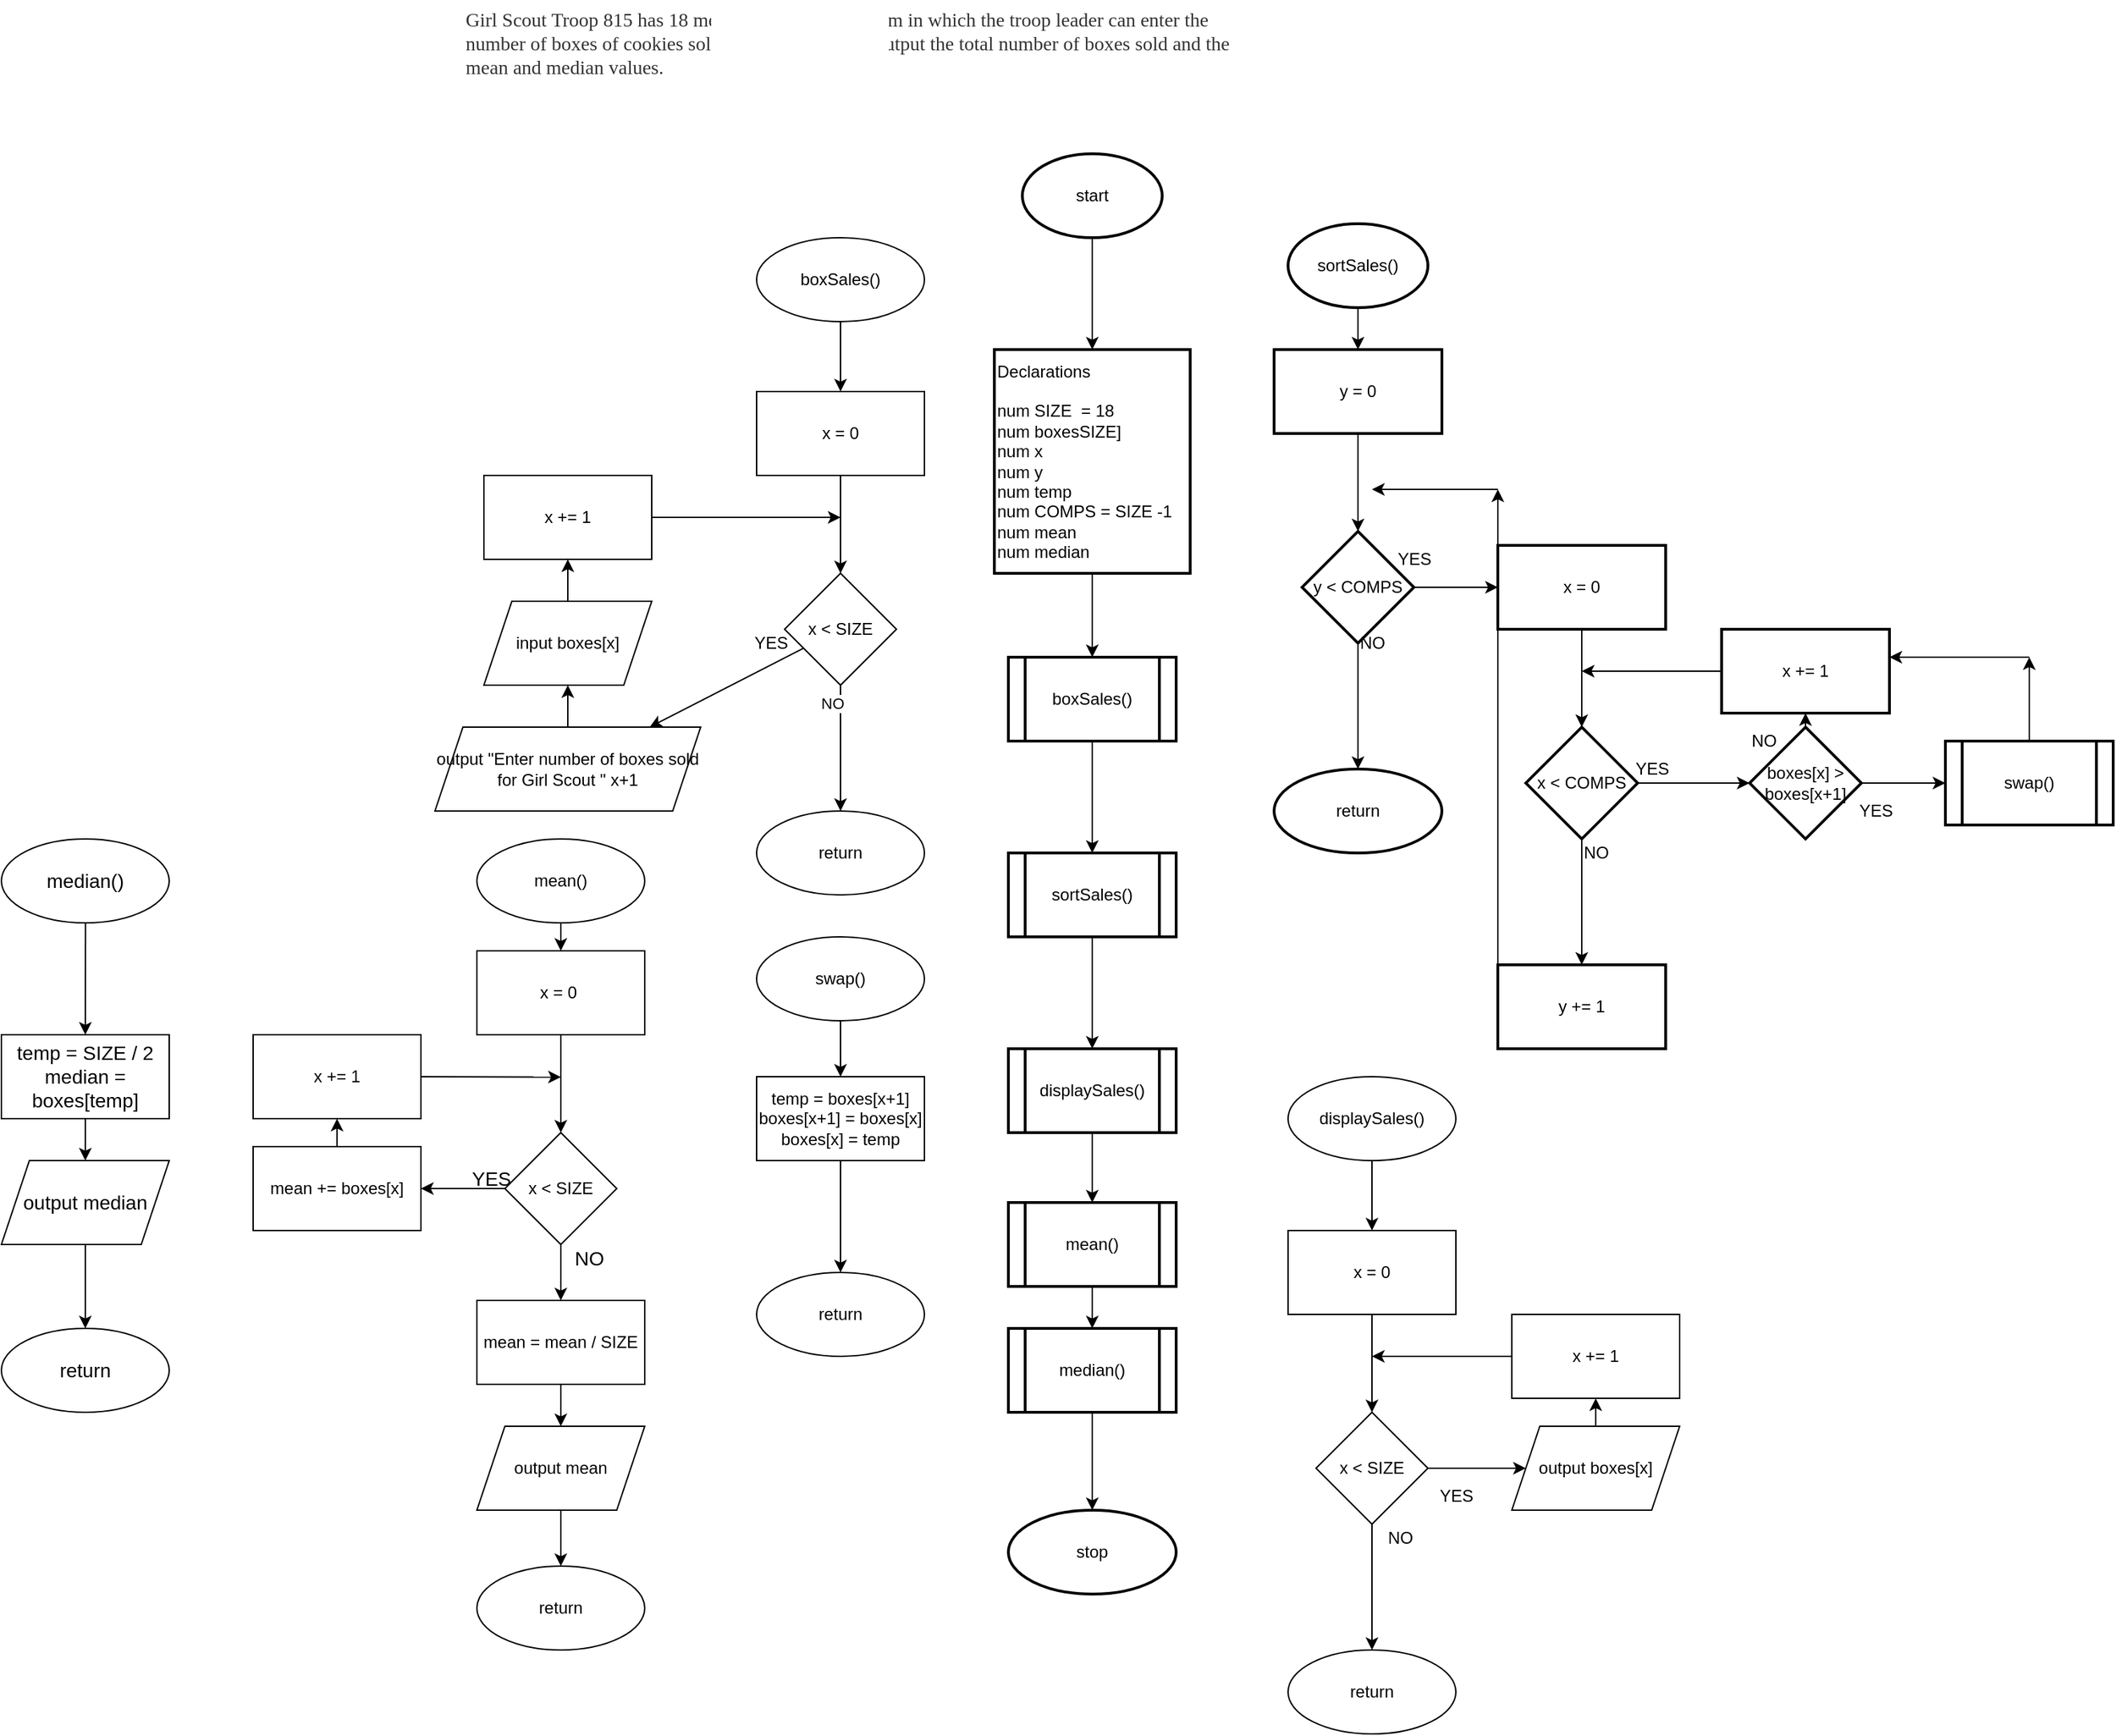 <mxfile>
    <diagram id="ND9Dwz4dW5dglDOfvsus" name="Page-1">
        <mxGraphModel dx="1641" dy="1642" grid="1" gridSize="10" guides="1" tooltips="1" connect="1" arrows="1" fold="1" page="1" pageScale="1" pageWidth="850" pageHeight="1100" math="0" shadow="0">
            <root>
                <mxCell id="0"/>
                <mxCell id="1" parent="0"/>
                <mxCell id="3" value="" style="edgeStyle=none;html=1;" edge="1" parent="1" source="4" target="6">
                    <mxGeometry relative="1" as="geometry"/>
                </mxCell>
                <mxCell id="4" value="start" style="strokeWidth=2;html=1;shape=mxgraph.flowchart.start_1;whiteSpace=wrap;" vertex="1" parent="1">
                    <mxGeometry x="240" y="20" width="100" height="60" as="geometry"/>
                </mxCell>
                <mxCell id="5" value="" style="edgeStyle=none;html=1;" edge="1" parent="1" source="6" target="8">
                    <mxGeometry relative="1" as="geometry"/>
                </mxCell>
                <mxCell id="6" value="Declarations&lt;br&gt;&lt;br&gt;num SIZE&amp;nbsp; = 18&lt;br&gt;num boxesSIZE]&lt;br&gt;num x&amp;nbsp;&lt;br&gt;num y&amp;nbsp;&lt;br&gt;num temp&lt;br&gt;num COMPS = SIZE -1&lt;br&gt;num mean&amp;nbsp;&lt;br&gt;num median" style="whiteSpace=wrap;html=1;strokeWidth=2;align=left;" vertex="1" parent="1">
                    <mxGeometry x="220" y="160" width="140" height="160" as="geometry"/>
                </mxCell>
                <mxCell id="7" value="" style="edgeStyle=none;html=1;" edge="1" parent="1" source="8" target="10">
                    <mxGeometry relative="1" as="geometry"/>
                </mxCell>
                <mxCell id="8" value="boxSales()" style="shape=process;whiteSpace=wrap;html=1;backgroundOutline=1;align=center;strokeWidth=2;" vertex="1" parent="1">
                    <mxGeometry x="230" y="380" width="120" height="60" as="geometry"/>
                </mxCell>
                <mxCell id="9" value="" style="edgeStyle=none;html=1;" edge="1" parent="1" source="10" target="12">
                    <mxGeometry relative="1" as="geometry"/>
                </mxCell>
                <mxCell id="10" value="sortSales()" style="shape=process;whiteSpace=wrap;html=1;backgroundOutline=1;align=center;strokeWidth=2;" vertex="1" parent="1">
                    <mxGeometry x="230" y="520" width="120" height="60" as="geometry"/>
                </mxCell>
                <mxCell id="105" value="" style="edgeStyle=none;html=1;fontSize=14;" edge="1" parent="1" source="12" target="104">
                    <mxGeometry relative="1" as="geometry"/>
                </mxCell>
                <mxCell id="12" value="displaySales()" style="shape=process;whiteSpace=wrap;html=1;backgroundOutline=1;align=center;strokeWidth=2;" vertex="1" parent="1">
                    <mxGeometry x="230" y="660" width="120" height="60" as="geometry"/>
                </mxCell>
                <mxCell id="13" value="stop" style="ellipse;whiteSpace=wrap;html=1;strokeWidth=2;" vertex="1" parent="1">
                    <mxGeometry x="230" y="990" width="120" height="60" as="geometry"/>
                </mxCell>
                <mxCell id="14" value="" style="edgeStyle=none;html=1;" edge="1" parent="1" source="15" target="17">
                    <mxGeometry relative="1" as="geometry"/>
                </mxCell>
                <mxCell id="15" value="boxSales()" style="ellipse;whiteSpace=wrap;html=1;" vertex="1" parent="1">
                    <mxGeometry x="50" y="80" width="120" height="60" as="geometry"/>
                </mxCell>
                <mxCell id="16" value="" style="edgeStyle=none;html=1;" edge="1" parent="1" source="17" target="21">
                    <mxGeometry relative="1" as="geometry"/>
                </mxCell>
                <mxCell id="17" value="x = 0" style="whiteSpace=wrap;html=1;" vertex="1" parent="1">
                    <mxGeometry x="50" y="190" width="120" height="60" as="geometry"/>
                </mxCell>
                <mxCell id="18" value="" style="edgeStyle=none;html=1;" edge="1" parent="1" source="21" target="22">
                    <mxGeometry relative="1" as="geometry"/>
                </mxCell>
                <mxCell id="19" value="NO" style="edgeLabel;html=1;align=center;verticalAlign=middle;resizable=0;points=[];" vertex="1" connectable="0" parent="18">
                    <mxGeometry x="-0.711" y="-6" relative="1" as="geometry">
                        <mxPoint as="offset"/>
                    </mxGeometry>
                </mxCell>
                <mxCell id="20" value="" style="edgeStyle=none;html=1;" edge="1" parent="1" source="21" target="24">
                    <mxGeometry relative="1" as="geometry"/>
                </mxCell>
                <mxCell id="21" value="x &amp;lt; SIZE" style="rhombus;whiteSpace=wrap;html=1;" vertex="1" parent="1">
                    <mxGeometry x="70" y="320" width="80" height="80" as="geometry"/>
                </mxCell>
                <mxCell id="22" value="return" style="ellipse;whiteSpace=wrap;html=1;" vertex="1" parent="1">
                    <mxGeometry x="50" y="490" width="120" height="60" as="geometry"/>
                </mxCell>
                <mxCell id="23" value="" style="edgeStyle=none;html=1;" edge="1" parent="1" source="24" target="26">
                    <mxGeometry relative="1" as="geometry"/>
                </mxCell>
                <mxCell id="24" value="output &quot;Enter number of boxes sold for Girl Scout &quot; x+1" style="shape=parallelogram;perimeter=parallelogramPerimeter;whiteSpace=wrap;html=1;fixedSize=1;" vertex="1" parent="1">
                    <mxGeometry x="-180" y="430" width="190" height="60" as="geometry"/>
                </mxCell>
                <mxCell id="25" value="" style="edgeStyle=none;html=1;" edge="1" parent="1" source="26" target="28">
                    <mxGeometry relative="1" as="geometry"/>
                </mxCell>
                <mxCell id="26" value="input boxes[x]" style="shape=parallelogram;perimeter=parallelogramPerimeter;whiteSpace=wrap;html=1;fixedSize=1;" vertex="1" parent="1">
                    <mxGeometry x="-145" y="340" width="120" height="60" as="geometry"/>
                </mxCell>
                <mxCell id="27" style="edgeStyle=none;html=1;exitX=1;exitY=0.5;exitDx=0;exitDy=0;" edge="1" parent="1" source="28">
                    <mxGeometry relative="1" as="geometry">
                        <mxPoint x="110" y="280" as="targetPoint"/>
                    </mxGeometry>
                </mxCell>
                <mxCell id="28" value="x += 1" style="whiteSpace=wrap;html=1;" vertex="1" parent="1">
                    <mxGeometry x="-145" y="250" width="120" height="60" as="geometry"/>
                </mxCell>
                <mxCell id="29" value="YES" style="text;html=1;align=center;verticalAlign=middle;resizable=0;points=[];autosize=1;strokeColor=none;fillColor=none;" vertex="1" parent="1">
                    <mxGeometry x="40" y="360" width="40" height="20" as="geometry"/>
                </mxCell>
                <mxCell id="30" value="" style="edgeStyle=none;html=1;" edge="1" parent="1" source="31" target="33">
                    <mxGeometry relative="1" as="geometry"/>
                </mxCell>
                <mxCell id="31" value="sortSales()" style="strokeWidth=2;html=1;shape=mxgraph.flowchart.start_1;whiteSpace=wrap;" vertex="1" parent="1">
                    <mxGeometry x="430" y="70" width="100" height="60" as="geometry"/>
                </mxCell>
                <mxCell id="32" value="" style="edgeStyle=none;html=1;" edge="1" parent="1" source="33" target="36">
                    <mxGeometry relative="1" as="geometry"/>
                </mxCell>
                <mxCell id="33" value="y = 0" style="whiteSpace=wrap;html=1;strokeWidth=2;" vertex="1" parent="1">
                    <mxGeometry x="420" y="160" width="120" height="60" as="geometry"/>
                </mxCell>
                <mxCell id="34" value="" style="edgeStyle=none;html=1;" edge="1" parent="1" source="36" target="37">
                    <mxGeometry relative="1" as="geometry"/>
                </mxCell>
                <mxCell id="35" value="" style="edgeStyle=none;html=1;" edge="1" parent="1" source="36" target="40">
                    <mxGeometry relative="1" as="geometry"/>
                </mxCell>
                <mxCell id="36" value="y &amp;lt; COMPS" style="rhombus;whiteSpace=wrap;html=1;strokeWidth=2;" vertex="1" parent="1">
                    <mxGeometry x="440" y="290" width="80" height="80" as="geometry"/>
                </mxCell>
                <mxCell id="37" value="return" style="ellipse;whiteSpace=wrap;html=1;strokeWidth=2;" vertex="1" parent="1">
                    <mxGeometry x="420" y="460" width="120" height="60" as="geometry"/>
                </mxCell>
                <mxCell id="38" value="NO" style="text;html=1;align=center;verticalAlign=middle;resizable=0;points=[];autosize=1;strokeColor=none;fillColor=none;" vertex="1" parent="1">
                    <mxGeometry x="475" y="360" width="30" height="20" as="geometry"/>
                </mxCell>
                <mxCell id="39" value="" style="edgeStyle=none;html=1;" edge="1" parent="1" source="40" target="44">
                    <mxGeometry relative="1" as="geometry"/>
                </mxCell>
                <mxCell id="40" value="x = 0" style="whiteSpace=wrap;html=1;strokeWidth=2;" vertex="1" parent="1">
                    <mxGeometry x="580" y="300" width="120" height="60" as="geometry"/>
                </mxCell>
                <mxCell id="41" value="YES" style="text;html=1;align=center;verticalAlign=middle;resizable=0;points=[];autosize=1;strokeColor=none;fillColor=none;" vertex="1" parent="1">
                    <mxGeometry x="500" y="300" width="40" height="20" as="geometry"/>
                </mxCell>
                <mxCell id="42" value="" style="edgeStyle=none;html=1;" edge="1" parent="1" source="44" target="46">
                    <mxGeometry relative="1" as="geometry"/>
                </mxCell>
                <mxCell id="43" value="" style="edgeStyle=none;html=1;" edge="1" parent="1" source="44" target="51">
                    <mxGeometry relative="1" as="geometry"/>
                </mxCell>
                <mxCell id="44" value="x &amp;lt; COMPS" style="rhombus;whiteSpace=wrap;html=1;strokeWidth=2;" vertex="1" parent="1">
                    <mxGeometry x="600" y="430" width="80" height="80" as="geometry"/>
                </mxCell>
                <mxCell id="45" style="edgeStyle=none;html=1;exitX=0;exitY=0;exitDx=0;exitDy=0;" edge="1" parent="1" source="46">
                    <mxGeometry relative="1" as="geometry">
                        <mxPoint x="580" y="260" as="targetPoint"/>
                    </mxGeometry>
                </mxCell>
                <mxCell id="46" value="y += 1" style="whiteSpace=wrap;html=1;strokeWidth=2;" vertex="1" parent="1">
                    <mxGeometry x="580" y="600" width="120" height="60" as="geometry"/>
                </mxCell>
                <mxCell id="47" value="" style="endArrow=classic;html=1;" edge="1" parent="1">
                    <mxGeometry width="50" height="50" relative="1" as="geometry">
                        <mxPoint x="580" y="260" as="sourcePoint"/>
                        <mxPoint x="490" y="260" as="targetPoint"/>
                    </mxGeometry>
                </mxCell>
                <mxCell id="48" value="NO" style="text;html=1;align=center;verticalAlign=middle;resizable=0;points=[];autosize=1;strokeColor=none;fillColor=none;" vertex="1" parent="1">
                    <mxGeometry x="635" y="510" width="30" height="20" as="geometry"/>
                </mxCell>
                <mxCell id="49" value="" style="edgeStyle=none;html=1;" edge="1" parent="1" source="51" target="54">
                    <mxGeometry relative="1" as="geometry"/>
                </mxCell>
                <mxCell id="50" value="" style="edgeStyle=none;html=1;" edge="1" parent="1" source="51" target="56">
                    <mxGeometry relative="1" as="geometry"/>
                </mxCell>
                <mxCell id="51" value="boxes[x] &amp;gt; boxes[x+1]" style="rhombus;whiteSpace=wrap;html=1;strokeWidth=2;" vertex="1" parent="1">
                    <mxGeometry x="760" y="430" width="80" height="80" as="geometry"/>
                </mxCell>
                <mxCell id="52" value="YES" style="text;html=1;align=center;verticalAlign=middle;resizable=0;points=[];autosize=1;strokeColor=none;fillColor=none;" vertex="1" parent="1">
                    <mxGeometry x="670" y="450" width="40" height="20" as="geometry"/>
                </mxCell>
                <mxCell id="53" style="edgeStyle=none;html=1;exitX=0.5;exitY=0;exitDx=0;exitDy=0;" edge="1" parent="1" source="54">
                    <mxGeometry relative="1" as="geometry">
                        <mxPoint x="960" y="380" as="targetPoint"/>
                    </mxGeometry>
                </mxCell>
                <mxCell id="54" value="swap()" style="shape=process;whiteSpace=wrap;html=1;backgroundOutline=1;strokeWidth=2;" vertex="1" parent="1">
                    <mxGeometry x="900" y="440" width="120" height="60" as="geometry"/>
                </mxCell>
                <mxCell id="55" style="edgeStyle=none;html=1;exitX=0;exitY=0.5;exitDx=0;exitDy=0;" edge="1" parent="1" source="56">
                    <mxGeometry relative="1" as="geometry">
                        <mxPoint x="640" y="390" as="targetPoint"/>
                    </mxGeometry>
                </mxCell>
                <mxCell id="56" value="x += 1" style="whiteSpace=wrap;html=1;strokeWidth=2;" vertex="1" parent="1">
                    <mxGeometry x="740" y="360" width="120" height="60" as="geometry"/>
                </mxCell>
                <mxCell id="57" value="NO" style="text;html=1;align=center;verticalAlign=middle;resizable=0;points=[];autosize=1;strokeColor=none;fillColor=none;" vertex="1" parent="1">
                    <mxGeometry x="755" y="430" width="30" height="20" as="geometry"/>
                </mxCell>
                <mxCell id="58" value="YES" style="text;html=1;align=center;verticalAlign=middle;resizable=0;points=[];autosize=1;strokeColor=none;fillColor=none;" vertex="1" parent="1">
                    <mxGeometry x="830" y="480" width="40" height="20" as="geometry"/>
                </mxCell>
                <mxCell id="59" value="" style="endArrow=classic;html=1;" edge="1" parent="1">
                    <mxGeometry width="50" height="50" relative="1" as="geometry">
                        <mxPoint x="960" y="380" as="sourcePoint"/>
                        <mxPoint x="860" y="380" as="targetPoint"/>
                    </mxGeometry>
                </mxCell>
                <mxCell id="60" value="" style="edgeStyle=none;html=1;" edge="1" parent="1" source="61" target="63">
                    <mxGeometry relative="1" as="geometry"/>
                </mxCell>
                <mxCell id="61" value="displaySales()" style="ellipse;whiteSpace=wrap;html=1;" vertex="1" parent="1">
                    <mxGeometry x="430" y="680" width="120" height="60" as="geometry"/>
                </mxCell>
                <mxCell id="62" value="" style="edgeStyle=none;html=1;" edge="1" parent="1" source="63" target="66">
                    <mxGeometry relative="1" as="geometry"/>
                </mxCell>
                <mxCell id="63" value="x = 0" style="whiteSpace=wrap;html=1;" vertex="1" parent="1">
                    <mxGeometry x="430" y="790" width="120" height="60" as="geometry"/>
                </mxCell>
                <mxCell id="64" value="" style="edgeStyle=none;html=1;" edge="1" parent="1" source="66" target="67">
                    <mxGeometry relative="1" as="geometry"/>
                </mxCell>
                <mxCell id="65" value="" style="edgeStyle=none;html=1;" edge="1" parent="1" source="66" target="70">
                    <mxGeometry relative="1" as="geometry"/>
                </mxCell>
                <mxCell id="66" value="x &amp;lt; SIZE" style="rhombus;whiteSpace=wrap;html=1;" vertex="1" parent="1">
                    <mxGeometry x="450" y="920" width="80" height="80" as="geometry"/>
                </mxCell>
                <mxCell id="67" value="return" style="ellipse;whiteSpace=wrap;html=1;" vertex="1" parent="1">
                    <mxGeometry x="430" y="1090" width="120" height="60" as="geometry"/>
                </mxCell>
                <mxCell id="68" value="NO" style="text;html=1;align=center;verticalAlign=middle;resizable=0;points=[];autosize=1;strokeColor=none;fillColor=none;" vertex="1" parent="1">
                    <mxGeometry x="495" y="1000" width="30" height="20" as="geometry"/>
                </mxCell>
                <mxCell id="69" value="" style="edgeStyle=none;html=1;" edge="1" parent="1" source="70" target="72">
                    <mxGeometry relative="1" as="geometry"/>
                </mxCell>
                <mxCell id="70" value="output boxes[x]" style="shape=parallelogram;perimeter=parallelogramPerimeter;whiteSpace=wrap;html=1;fixedSize=1;" vertex="1" parent="1">
                    <mxGeometry x="590" y="930" width="120" height="60" as="geometry"/>
                </mxCell>
                <mxCell id="71" style="edgeStyle=none;html=1;exitX=0;exitY=0.5;exitDx=0;exitDy=0;" edge="1" parent="1" source="72">
                    <mxGeometry relative="1" as="geometry">
                        <mxPoint x="490" y="880" as="targetPoint"/>
                    </mxGeometry>
                </mxCell>
                <mxCell id="72" value="x += 1" style="whiteSpace=wrap;html=1;" vertex="1" parent="1">
                    <mxGeometry x="590" y="850" width="120" height="60" as="geometry"/>
                </mxCell>
                <mxCell id="73" value="YES" style="text;html=1;align=center;verticalAlign=middle;resizable=0;points=[];autosize=1;strokeColor=none;fillColor=none;" vertex="1" parent="1">
                    <mxGeometry x="530" y="970" width="40" height="20" as="geometry"/>
                </mxCell>
                <mxCell id="74" value="&lt;span style=&quot;color: rgb(51, 51, 51); font-family: georgia, times, &amp;quot;times new roman&amp;quot;, serif; font-size: 14px; font-style: normal; font-weight: 400; letter-spacing: normal; text-indent: 0px; text-transform: none; word-spacing: 0px; background-color: rgb(255, 255, 255); display: inline; float: none;&quot;&gt;Girl Scout Troop 815 has 18 members. Write a program in which the troop leader can enter the number of boxes of cookies sold by each scout, and output the total number of boxes sold and the mean and median values.&lt;/span&gt;&lt;br style=&quot;color: rgb(51, 51, 51); font-family: georgia, times, &amp;quot;times new roman&amp;quot;, serif; font-size: 14px; font-style: normal; font-weight: 400; letter-spacing: normal; text-indent: 0px; text-transform: none; word-spacing: 0px; background-color: rgb(255, 255, 255);&quot;&gt;" style="text;whiteSpace=wrap;html=1;" vertex="1" parent="1">
                    <mxGeometry x="-160" y="-90" width="550" height="60" as="geometry"/>
                </mxCell>
                <mxCell id="75" value="" style="edgeStyle=none;html=1;" edge="1" parent="1" source="76" target="78">
                    <mxGeometry relative="1" as="geometry"/>
                </mxCell>
                <mxCell id="76" value="swap()" style="ellipse;whiteSpace=wrap;html=1;" vertex="1" parent="1">
                    <mxGeometry x="50" y="580" width="120" height="60" as="geometry"/>
                </mxCell>
                <mxCell id="77" value="" style="edgeStyle=none;html=1;" edge="1" parent="1" source="78" target="79">
                    <mxGeometry relative="1" as="geometry"/>
                </mxCell>
                <mxCell id="78" value="temp = boxes[x+1]&lt;br&gt;boxes[x+1] = boxes[x]&lt;br&gt;boxes[x] = temp" style="whiteSpace=wrap;html=1;" vertex="1" parent="1">
                    <mxGeometry x="50" y="680" width="120" height="60" as="geometry"/>
                </mxCell>
                <mxCell id="79" value="return" style="ellipse;whiteSpace=wrap;html=1;" vertex="1" parent="1">
                    <mxGeometry x="50" y="820" width="120" height="60" as="geometry"/>
                </mxCell>
                <mxCell id="82" value="" style="edgeStyle=none;html=1;fontSize=24;" edge="1" parent="1" source="80" target="81">
                    <mxGeometry relative="1" as="geometry"/>
                </mxCell>
                <mxCell id="80" value="mean()" style="ellipse;whiteSpace=wrap;html=1;" vertex="1" parent="1">
                    <mxGeometry x="-150" y="510" width="120" height="60" as="geometry"/>
                </mxCell>
                <mxCell id="84" value="" style="edgeStyle=none;html=1;fontSize=24;" edge="1" parent="1" source="81" target="83">
                    <mxGeometry relative="1" as="geometry"/>
                </mxCell>
                <mxCell id="81" value="x = 0&amp;nbsp;" style="whiteSpace=wrap;html=1;" vertex="1" parent="1">
                    <mxGeometry x="-150" y="590" width="120" height="60" as="geometry"/>
                </mxCell>
                <mxCell id="86" value="" style="edgeStyle=none;html=1;fontSize=24;" edge="1" parent="1" source="83" target="85">
                    <mxGeometry relative="1" as="geometry"/>
                </mxCell>
                <mxCell id="92" value="" style="edgeStyle=none;html=1;fontSize=14;" edge="1" parent="1" source="83" target="91">
                    <mxGeometry relative="1" as="geometry"/>
                </mxCell>
                <mxCell id="83" value="x &amp;lt; SIZE" style="rhombus;whiteSpace=wrap;html=1;" vertex="1" parent="1">
                    <mxGeometry x="-130" y="720" width="80" height="80" as="geometry"/>
                </mxCell>
                <mxCell id="88" value="" style="edgeStyle=none;html=1;fontSize=24;" edge="1" parent="1" source="85" target="87">
                    <mxGeometry relative="1" as="geometry"/>
                </mxCell>
                <mxCell id="85" value="mean += boxes[x]" style="whiteSpace=wrap;html=1;" vertex="1" parent="1">
                    <mxGeometry x="-310" y="730" width="120" height="60" as="geometry"/>
                </mxCell>
                <mxCell id="89" style="edgeStyle=none;html=1;exitX=1;exitY=0.5;exitDx=0;exitDy=0;fontSize=24;" edge="1" parent="1" source="87">
                    <mxGeometry relative="1" as="geometry">
                        <mxPoint x="-90" y="680.308" as="targetPoint"/>
                    </mxGeometry>
                </mxCell>
                <mxCell id="87" value="x += 1" style="whiteSpace=wrap;html=1;" vertex="1" parent="1">
                    <mxGeometry x="-310" y="650" width="120" height="60" as="geometry"/>
                </mxCell>
                <mxCell id="90" value="&lt;font style=&quot;font-size: 14px&quot;&gt;YES&lt;/font&gt;" style="text;html=1;align=center;verticalAlign=middle;resizable=0;points=[];autosize=1;strokeColor=none;fillColor=none;fontSize=24;" vertex="1" parent="1">
                    <mxGeometry x="-160" y="730" width="40" height="40" as="geometry"/>
                </mxCell>
                <mxCell id="107" value="" style="edgeStyle=none;html=1;fontSize=14;" edge="1" parent="1" source="91" target="106">
                    <mxGeometry relative="1" as="geometry"/>
                </mxCell>
                <mxCell id="91" value="mean = mean / SIZE" style="whiteSpace=wrap;html=1;" vertex="1" parent="1">
                    <mxGeometry x="-150" y="840" width="120" height="60" as="geometry"/>
                </mxCell>
                <mxCell id="93" value="return" style="ellipse;whiteSpace=wrap;html=1;" vertex="1" parent="1">
                    <mxGeometry x="-150" y="1030" width="120" height="60" as="geometry"/>
                </mxCell>
                <mxCell id="95" value="NO" style="text;html=1;align=center;verticalAlign=middle;resizable=0;points=[];autosize=1;strokeColor=none;fillColor=none;fontSize=14;" vertex="1" parent="1">
                    <mxGeometry x="-90" y="800" width="40" height="20" as="geometry"/>
                </mxCell>
                <mxCell id="98" value="" style="edgeStyle=none;html=1;fontSize=14;" edge="1" parent="1" source="96" target="97">
                    <mxGeometry relative="1" as="geometry"/>
                </mxCell>
                <mxCell id="96" value="median()" style="ellipse;whiteSpace=wrap;html=1;fontSize=14;" vertex="1" parent="1">
                    <mxGeometry x="-490" y="510" width="120" height="60" as="geometry"/>
                </mxCell>
                <mxCell id="102" value="" style="edgeStyle=none;html=1;fontSize=14;" edge="1" parent="1" source="97" target="101">
                    <mxGeometry relative="1" as="geometry"/>
                </mxCell>
                <mxCell id="97" value="temp = SIZE / 2&lt;br&gt;median = boxes[temp]" style="whiteSpace=wrap;html=1;fontSize=14;" vertex="1" parent="1">
                    <mxGeometry x="-490" y="650" width="120" height="60" as="geometry"/>
                </mxCell>
                <mxCell id="99" value="return" style="ellipse;whiteSpace=wrap;html=1;fontSize=14;" vertex="1" parent="1">
                    <mxGeometry x="-490" y="860" width="120" height="60" as="geometry"/>
                </mxCell>
                <mxCell id="103" value="" style="edgeStyle=none;html=1;fontSize=14;" edge="1" parent="1" source="101" target="99">
                    <mxGeometry relative="1" as="geometry"/>
                </mxCell>
                <mxCell id="101" value="output median" style="shape=parallelogram;perimeter=parallelogramPerimeter;whiteSpace=wrap;html=1;fixedSize=1;fontSize=14;" vertex="1" parent="1">
                    <mxGeometry x="-490" y="740" width="120" height="60" as="geometry"/>
                </mxCell>
                <mxCell id="110" value="" style="edgeStyle=none;html=1;fontSize=14;" edge="1" parent="1" source="104" target="109">
                    <mxGeometry relative="1" as="geometry"/>
                </mxCell>
                <mxCell id="104" value="mean()" style="shape=process;whiteSpace=wrap;html=1;backgroundOutline=1;align=center;strokeWidth=2;" vertex="1" parent="1">
                    <mxGeometry x="230" y="770" width="120" height="60" as="geometry"/>
                </mxCell>
                <mxCell id="108" value="" style="edgeStyle=none;html=1;fontSize=14;" edge="1" parent="1" source="106" target="93">
                    <mxGeometry relative="1" as="geometry"/>
                </mxCell>
                <mxCell id="106" value="output mean" style="shape=parallelogram;perimeter=parallelogramPerimeter;whiteSpace=wrap;html=1;fixedSize=1;" vertex="1" parent="1">
                    <mxGeometry x="-150" y="930" width="120" height="60" as="geometry"/>
                </mxCell>
                <mxCell id="111" value="" style="edgeStyle=none;html=1;fontSize=14;" edge="1" parent="1" source="109" target="13">
                    <mxGeometry relative="1" as="geometry"/>
                </mxCell>
                <mxCell id="109" value="median()" style="shape=process;whiteSpace=wrap;html=1;backgroundOutline=1;align=center;strokeWidth=2;" vertex="1" parent="1">
                    <mxGeometry x="230" y="860" width="120" height="60" as="geometry"/>
                </mxCell>
            </root>
        </mxGraphModel>
    </diagram>
</mxfile>